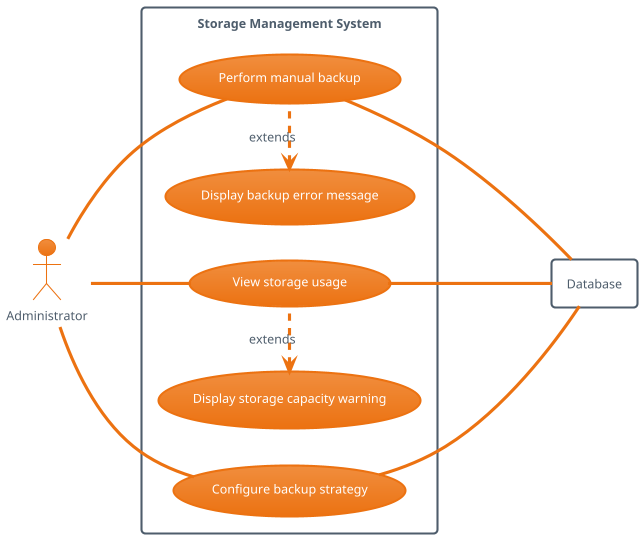 @startuml
!theme aws-orange
left to right direction

actor Admin as "Administrator"

rectangle Database

rectangle "Storage Management System" {

    usecase UC1 as "View storage usage"
    usecase UC2 as "Configure backup strategy"
    usecase UC3 as "Perform manual backup"

    usecase UC5 as "Display backup error message"
    usecase UC6 as "Display storage capacity warning"

    Admin -- UC1
    Admin -- UC2
    Admin -- UC3

    UC1 --- Database
    UC2 --- Database
    UC3 --- Database

    UC5 <. UC3 : extends
    UC6 <. UC1 : extends
}

@enduml